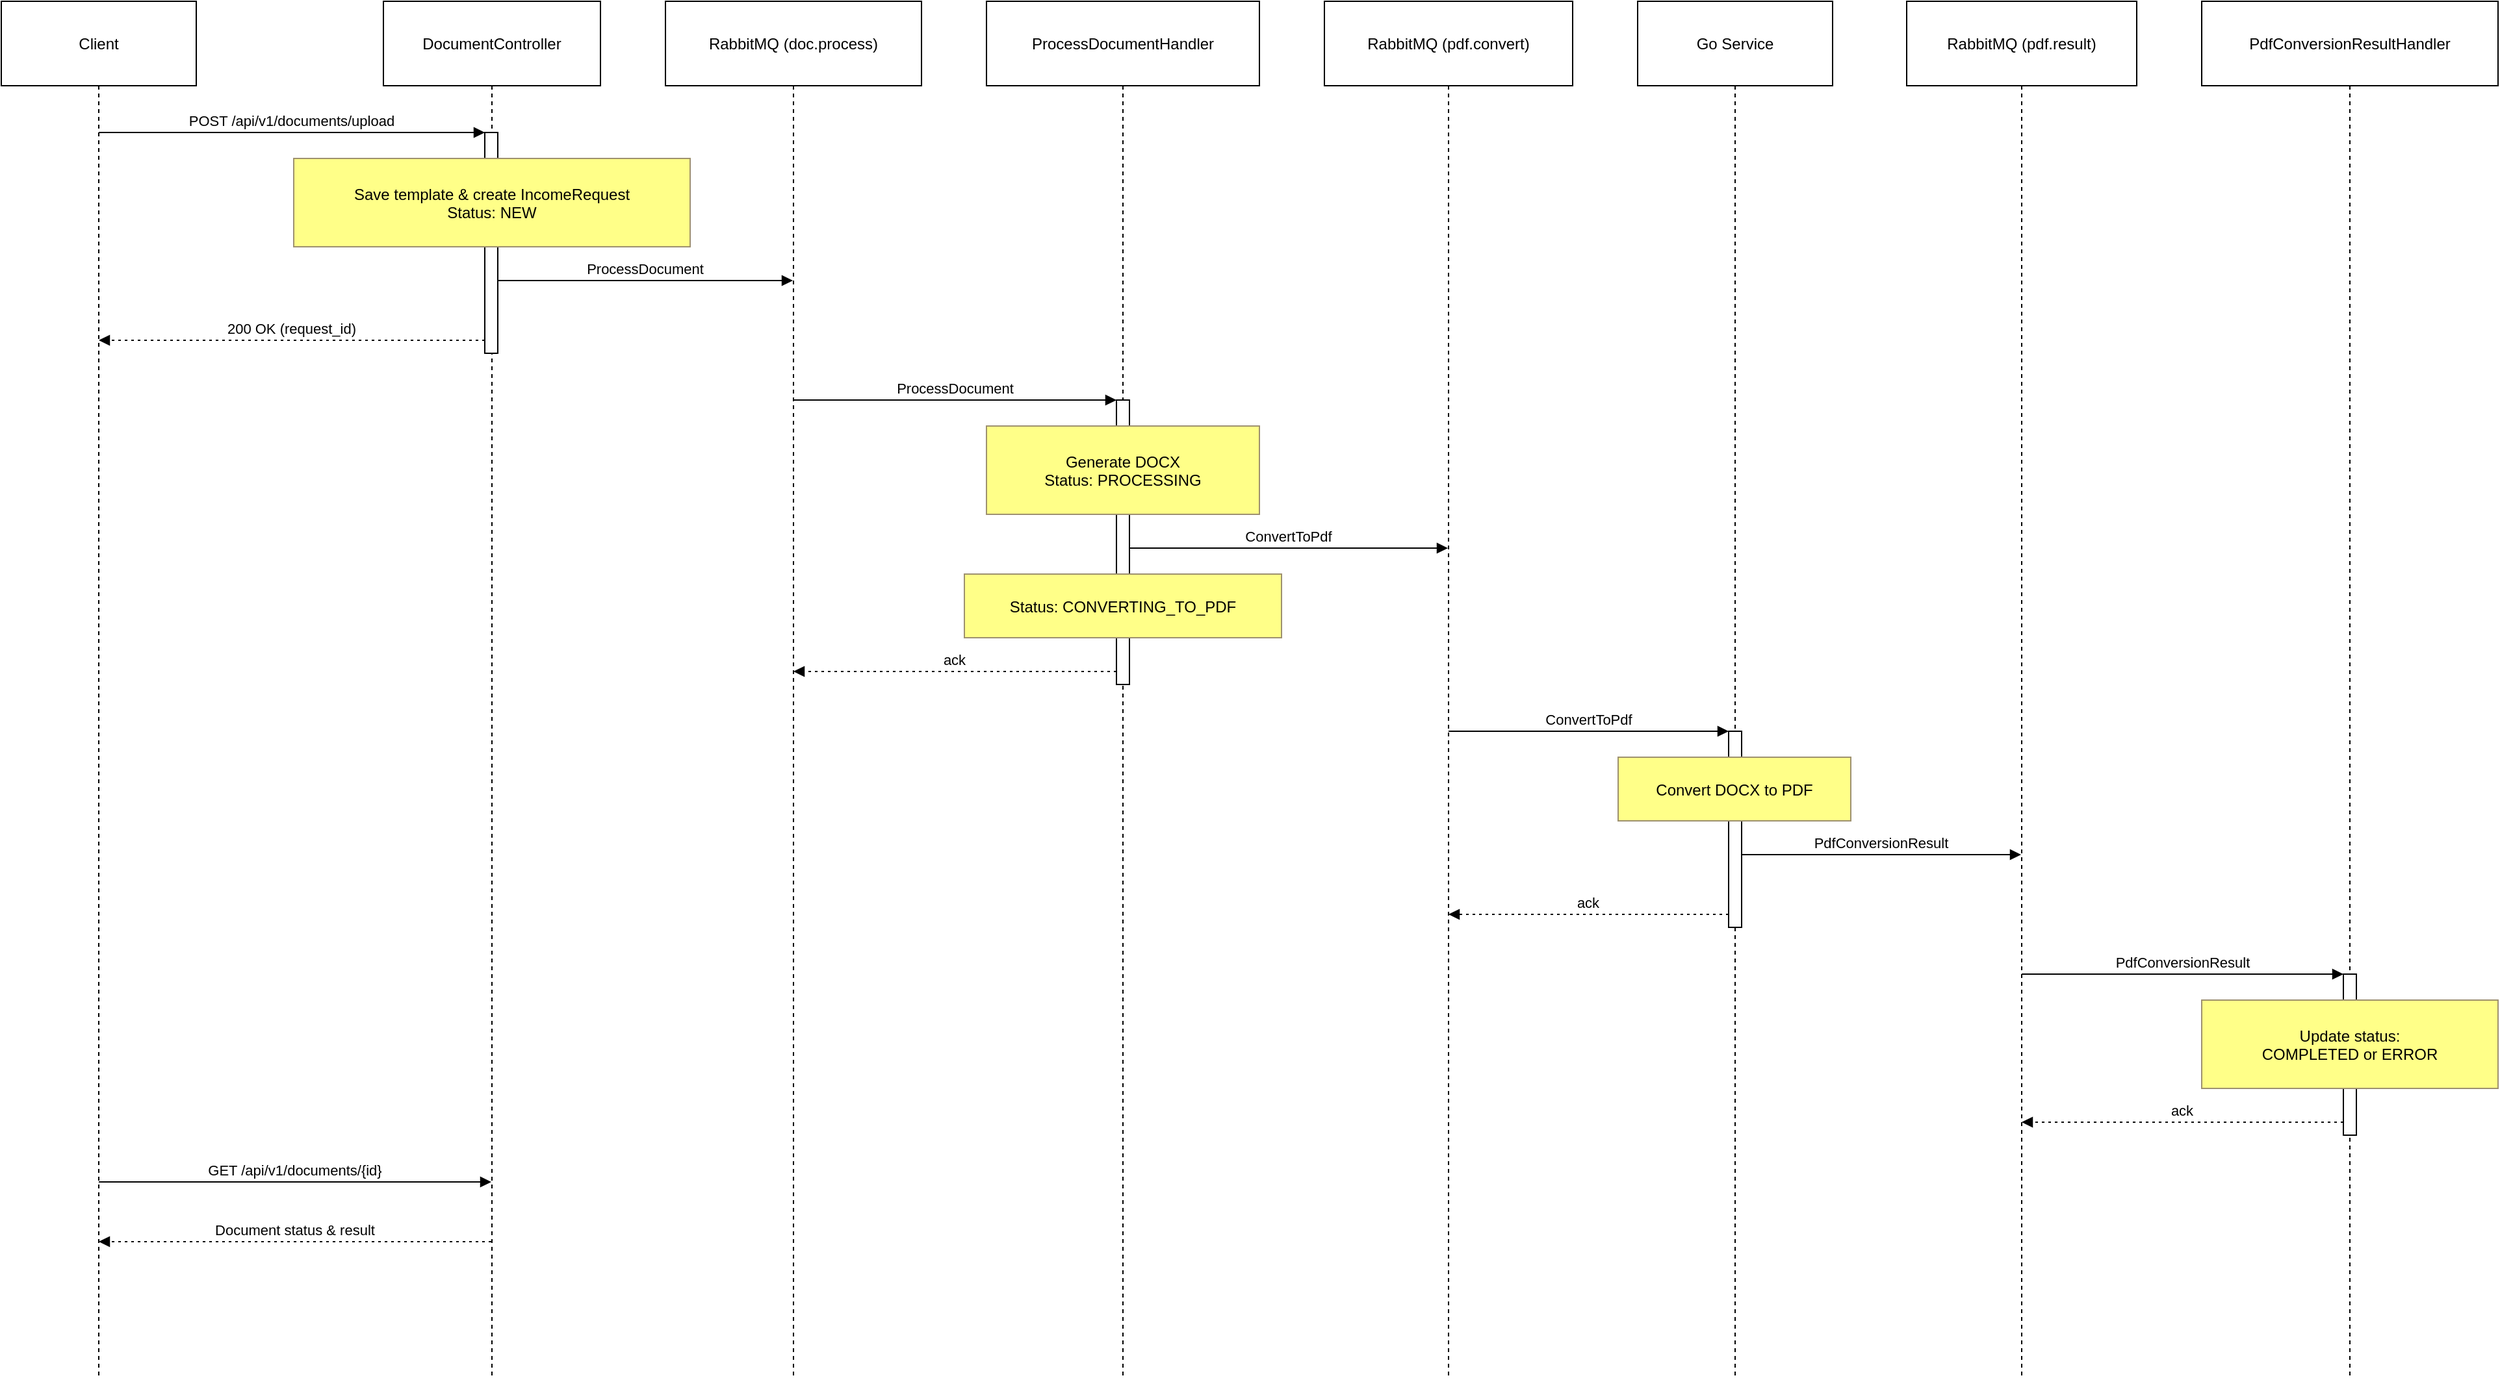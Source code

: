 <mxfile version="25.0.1">
  <diagram name="Страница — 1" id="ViEjIPU6rqY31bANfhfQ">
    <mxGraphModel dx="1434" dy="939" grid="1" gridSize="10" guides="1" tooltips="1" connect="1" arrows="1" fold="1" page="1" pageScale="1" pageWidth="827" pageHeight="1169" math="0" shadow="0">
      <root>
        <mxCell id="0" />
        <mxCell id="1" parent="0" />
        <mxCell id="n7S-86NBI-VZTEe11Bn1-1" value="Client" style="shape=umlLifeline;perimeter=lifelinePerimeter;whiteSpace=wrap;container=1;dropTarget=0;collapsible=0;recursiveResize=0;outlineConnect=0;portConstraint=eastwest;newEdgeStyle={&quot;edgeStyle&quot;:&quot;elbowEdgeStyle&quot;,&quot;elbow&quot;:&quot;vertical&quot;,&quot;curved&quot;:0,&quot;rounded&quot;:0};size=65;" vertex="1" parent="1">
          <mxGeometry x="20" y="20" width="150" height="1060" as="geometry" />
        </mxCell>
        <mxCell id="n7S-86NBI-VZTEe11Bn1-2" value="DocumentController" style="shape=umlLifeline;perimeter=lifelinePerimeter;whiteSpace=wrap;container=1;dropTarget=0;collapsible=0;recursiveResize=0;outlineConnect=0;portConstraint=eastwest;newEdgeStyle={&quot;edgeStyle&quot;:&quot;elbowEdgeStyle&quot;,&quot;elbow&quot;:&quot;vertical&quot;,&quot;curved&quot;:0,&quot;rounded&quot;:0};size=65;" vertex="1" parent="1">
          <mxGeometry x="314" y="20" width="167" height="1060" as="geometry" />
        </mxCell>
        <mxCell id="n7S-86NBI-VZTEe11Bn1-3" value="" style="points=[];perimeter=orthogonalPerimeter;outlineConnect=0;targetShapes=umlLifeline;portConstraint=eastwest;newEdgeStyle={&quot;edgeStyle&quot;:&quot;elbowEdgeStyle&quot;,&quot;elbow&quot;:&quot;vertical&quot;,&quot;curved&quot;:0,&quot;rounded&quot;:0}" vertex="1" parent="n7S-86NBI-VZTEe11Bn1-2">
          <mxGeometry x="78" y="101" width="10" height="170" as="geometry" />
        </mxCell>
        <mxCell id="n7S-86NBI-VZTEe11Bn1-4" value="RabbitMQ (doc.process)" style="shape=umlLifeline;perimeter=lifelinePerimeter;whiteSpace=wrap;container=1;dropTarget=0;collapsible=0;recursiveResize=0;outlineConnect=0;portConstraint=eastwest;newEdgeStyle={&quot;edgeStyle&quot;:&quot;elbowEdgeStyle&quot;,&quot;elbow&quot;:&quot;vertical&quot;,&quot;curved&quot;:0,&quot;rounded&quot;:0};size=65;" vertex="1" parent="1">
          <mxGeometry x="531" y="20" width="197" height="1060" as="geometry" />
        </mxCell>
        <mxCell id="n7S-86NBI-VZTEe11Bn1-5" value="ProcessDocumentHandler" style="shape=umlLifeline;perimeter=lifelinePerimeter;whiteSpace=wrap;container=1;dropTarget=0;collapsible=0;recursiveResize=0;outlineConnect=0;portConstraint=eastwest;newEdgeStyle={&quot;edgeStyle&quot;:&quot;elbowEdgeStyle&quot;,&quot;elbow&quot;:&quot;vertical&quot;,&quot;curved&quot;:0,&quot;rounded&quot;:0};size=65;" vertex="1" parent="1">
          <mxGeometry x="778" y="20" width="210" height="1060" as="geometry" />
        </mxCell>
        <mxCell id="n7S-86NBI-VZTEe11Bn1-6" value="" style="points=[];perimeter=orthogonalPerimeter;outlineConnect=0;targetShapes=umlLifeline;portConstraint=eastwest;newEdgeStyle={&quot;edgeStyle&quot;:&quot;elbowEdgeStyle&quot;,&quot;elbow&quot;:&quot;vertical&quot;,&quot;curved&quot;:0,&quot;rounded&quot;:0}" vertex="1" parent="n7S-86NBI-VZTEe11Bn1-5">
          <mxGeometry x="100" y="307" width="10" height="219" as="geometry" />
        </mxCell>
        <mxCell id="n7S-86NBI-VZTEe11Bn1-7" value="RabbitMQ (pdf.convert)" style="shape=umlLifeline;perimeter=lifelinePerimeter;whiteSpace=wrap;container=1;dropTarget=0;collapsible=0;recursiveResize=0;outlineConnect=0;portConstraint=eastwest;newEdgeStyle={&quot;edgeStyle&quot;:&quot;elbowEdgeStyle&quot;,&quot;elbow&quot;:&quot;vertical&quot;,&quot;curved&quot;:0,&quot;rounded&quot;:0};size=65;" vertex="1" parent="1">
          <mxGeometry x="1038" y="20" width="191" height="1060" as="geometry" />
        </mxCell>
        <mxCell id="n7S-86NBI-VZTEe11Bn1-8" value="Go Service" style="shape=umlLifeline;perimeter=lifelinePerimeter;whiteSpace=wrap;container=1;dropTarget=0;collapsible=0;recursiveResize=0;outlineConnect=0;portConstraint=eastwest;newEdgeStyle={&quot;edgeStyle&quot;:&quot;elbowEdgeStyle&quot;,&quot;elbow&quot;:&quot;vertical&quot;,&quot;curved&quot;:0,&quot;rounded&quot;:0};size=65;" vertex="1" parent="1">
          <mxGeometry x="1279" y="20" width="150" height="1060" as="geometry" />
        </mxCell>
        <mxCell id="n7S-86NBI-VZTEe11Bn1-9" value="" style="points=[];perimeter=orthogonalPerimeter;outlineConnect=0;targetShapes=umlLifeline;portConstraint=eastwest;newEdgeStyle={&quot;edgeStyle&quot;:&quot;elbowEdgeStyle&quot;,&quot;elbow&quot;:&quot;vertical&quot;,&quot;curved&quot;:0,&quot;rounded&quot;:0}" vertex="1" parent="n7S-86NBI-VZTEe11Bn1-8">
          <mxGeometry x="70" y="562" width="10" height="151" as="geometry" />
        </mxCell>
        <mxCell id="n7S-86NBI-VZTEe11Bn1-10" value="RabbitMQ (pdf.result)" style="shape=umlLifeline;perimeter=lifelinePerimeter;whiteSpace=wrap;container=1;dropTarget=0;collapsible=0;recursiveResize=0;outlineConnect=0;portConstraint=eastwest;newEdgeStyle={&quot;edgeStyle&quot;:&quot;elbowEdgeStyle&quot;,&quot;elbow&quot;:&quot;vertical&quot;,&quot;curved&quot;:0,&quot;rounded&quot;:0};size=65;" vertex="1" parent="1">
          <mxGeometry x="1486" y="20" width="177" height="1060" as="geometry" />
        </mxCell>
        <mxCell id="n7S-86NBI-VZTEe11Bn1-11" value="PdfConversionResultHandler" style="shape=umlLifeline;perimeter=lifelinePerimeter;whiteSpace=wrap;container=1;dropTarget=0;collapsible=0;recursiveResize=0;outlineConnect=0;portConstraint=eastwest;newEdgeStyle={&quot;edgeStyle&quot;:&quot;elbowEdgeStyle&quot;,&quot;elbow&quot;:&quot;vertical&quot;,&quot;curved&quot;:0,&quot;rounded&quot;:0};size=65;" vertex="1" parent="1">
          <mxGeometry x="1713" y="20" width="228" height="1060" as="geometry" />
        </mxCell>
        <mxCell id="n7S-86NBI-VZTEe11Bn1-12" value="" style="points=[];perimeter=orthogonalPerimeter;outlineConnect=0;targetShapes=umlLifeline;portConstraint=eastwest;newEdgeStyle={&quot;edgeStyle&quot;:&quot;elbowEdgeStyle&quot;,&quot;elbow&quot;:&quot;vertical&quot;,&quot;curved&quot;:0,&quot;rounded&quot;:0}" vertex="1" parent="n7S-86NBI-VZTEe11Bn1-11">
          <mxGeometry x="109" y="749" width="10" height="124" as="geometry" />
        </mxCell>
        <mxCell id="n7S-86NBI-VZTEe11Bn1-13" value="POST /api/v1/documents/upload" style="verticalAlign=bottom;edgeStyle=elbowEdgeStyle;elbow=vertical;curved=0;rounded=0;endArrow=block;" edge="1" parent="1" source="n7S-86NBI-VZTEe11Bn1-1" target="n7S-86NBI-VZTEe11Bn1-3">
          <mxGeometry relative="1" as="geometry">
            <Array as="points">
              <mxPoint x="253" y="121" />
            </Array>
          </mxGeometry>
        </mxCell>
        <mxCell id="n7S-86NBI-VZTEe11Bn1-14" value="ProcessDocument" style="verticalAlign=bottom;edgeStyle=elbowEdgeStyle;elbow=vertical;curved=0;rounded=0;endArrow=block;" edge="1" parent="1" source="n7S-86NBI-VZTEe11Bn1-3" target="n7S-86NBI-VZTEe11Bn1-4">
          <mxGeometry relative="1" as="geometry">
            <Array as="points">
              <mxPoint x="524" y="235" />
            </Array>
          </mxGeometry>
        </mxCell>
        <mxCell id="n7S-86NBI-VZTEe11Bn1-15" value="200 OK (request_id)" style="verticalAlign=bottom;edgeStyle=elbowEdgeStyle;elbow=vertical;curved=0;rounded=0;dashed=1;dashPattern=2 3;endArrow=block;" edge="1" parent="1" source="n7S-86NBI-VZTEe11Bn1-3" target="n7S-86NBI-VZTEe11Bn1-1">
          <mxGeometry relative="1" as="geometry">
            <Array as="points">
              <mxPoint x="256" y="281" />
            </Array>
          </mxGeometry>
        </mxCell>
        <mxCell id="n7S-86NBI-VZTEe11Bn1-16" value="ProcessDocument" style="verticalAlign=bottom;edgeStyle=elbowEdgeStyle;elbow=vertical;curved=0;rounded=0;endArrow=block;" edge="1" parent="1" source="n7S-86NBI-VZTEe11Bn1-4" target="n7S-86NBI-VZTEe11Bn1-6">
          <mxGeometry relative="1" as="geometry">
            <Array as="points">
              <mxPoint x="762" y="327" />
            </Array>
          </mxGeometry>
        </mxCell>
        <mxCell id="n7S-86NBI-VZTEe11Bn1-17" value="ConvertToPdf" style="verticalAlign=bottom;edgeStyle=elbowEdgeStyle;elbow=vertical;curved=0;rounded=0;endArrow=block;" edge="1" parent="1" source="n7S-86NBI-VZTEe11Bn1-6" target="n7S-86NBI-VZTEe11Bn1-7">
          <mxGeometry relative="1" as="geometry">
            <Array as="points">
              <mxPoint x="1018" y="441" />
            </Array>
          </mxGeometry>
        </mxCell>
        <mxCell id="n7S-86NBI-VZTEe11Bn1-18" value="ack" style="verticalAlign=bottom;edgeStyle=elbowEdgeStyle;elbow=vertical;curved=0;rounded=0;dashed=1;dashPattern=2 3;endArrow=block;" edge="1" parent="1" source="n7S-86NBI-VZTEe11Bn1-6" target="n7S-86NBI-VZTEe11Bn1-4">
          <mxGeometry relative="1" as="geometry">
            <Array as="points">
              <mxPoint x="765" y="536" />
            </Array>
          </mxGeometry>
        </mxCell>
        <mxCell id="n7S-86NBI-VZTEe11Bn1-19" value="ConvertToPdf" style="verticalAlign=bottom;edgeStyle=elbowEdgeStyle;elbow=vertical;curved=0;rounded=0;endArrow=block;" edge="1" parent="1" source="n7S-86NBI-VZTEe11Bn1-7" target="n7S-86NBI-VZTEe11Bn1-9">
          <mxGeometry relative="1" as="geometry">
            <Array as="points">
              <mxPoint x="1250" y="582" />
            </Array>
          </mxGeometry>
        </mxCell>
        <mxCell id="n7S-86NBI-VZTEe11Bn1-20" value="PdfConversionResult" style="verticalAlign=bottom;edgeStyle=elbowEdgeStyle;elbow=vertical;curved=0;rounded=0;endArrow=block;" edge="1" parent="1" source="n7S-86NBI-VZTEe11Bn1-9" target="n7S-86NBI-VZTEe11Bn1-10">
          <mxGeometry relative="1" as="geometry">
            <Array as="points">
              <mxPoint x="1475" y="677" />
            </Array>
          </mxGeometry>
        </mxCell>
        <mxCell id="n7S-86NBI-VZTEe11Bn1-21" value="ack" style="verticalAlign=bottom;edgeStyle=elbowEdgeStyle;elbow=vertical;curved=0;rounded=0;dashed=1;dashPattern=2 3;endArrow=block;" edge="1" parent="1" source="n7S-86NBI-VZTEe11Bn1-9" target="n7S-86NBI-VZTEe11Bn1-7">
          <mxGeometry relative="1" as="geometry">
            <Array as="points">
              <mxPoint x="1253" y="723" />
            </Array>
          </mxGeometry>
        </mxCell>
        <mxCell id="n7S-86NBI-VZTEe11Bn1-22" value="PdfConversionResult" style="verticalAlign=bottom;edgeStyle=elbowEdgeStyle;elbow=vertical;curved=0;rounded=0;endArrow=block;" edge="1" parent="1" source="n7S-86NBI-VZTEe11Bn1-10" target="n7S-86NBI-VZTEe11Bn1-12">
          <mxGeometry relative="1" as="geometry">
            <Array as="points">
              <mxPoint x="1707" y="769" />
            </Array>
          </mxGeometry>
        </mxCell>
        <mxCell id="n7S-86NBI-VZTEe11Bn1-23" value="ack" style="verticalAlign=bottom;edgeStyle=elbowEdgeStyle;elbow=vertical;curved=0;rounded=0;dashed=1;dashPattern=2 3;endArrow=block;" edge="1" parent="1" source="n7S-86NBI-VZTEe11Bn1-12" target="n7S-86NBI-VZTEe11Bn1-10">
          <mxGeometry relative="1" as="geometry">
            <Array as="points">
              <mxPoint x="1710" y="883" />
            </Array>
          </mxGeometry>
        </mxCell>
        <mxCell id="n7S-86NBI-VZTEe11Bn1-24" value="GET /api/v1/documents/{id}" style="verticalAlign=bottom;edgeStyle=elbowEdgeStyle;elbow=vertical;curved=0;rounded=0;endArrow=block;" edge="1" parent="1" source="n7S-86NBI-VZTEe11Bn1-1" target="n7S-86NBI-VZTEe11Bn1-2">
          <mxGeometry relative="1" as="geometry">
            <Array as="points">
              <mxPoint x="255" y="929" />
            </Array>
          </mxGeometry>
        </mxCell>
        <mxCell id="n7S-86NBI-VZTEe11Bn1-25" value="Document status &amp; result" style="verticalAlign=bottom;edgeStyle=elbowEdgeStyle;elbow=vertical;curved=0;rounded=0;dashed=1;dashPattern=2 3;endArrow=block;" edge="1" parent="1" source="n7S-86NBI-VZTEe11Bn1-2" target="n7S-86NBI-VZTEe11Bn1-1">
          <mxGeometry relative="1" as="geometry">
            <Array as="points">
              <mxPoint x="258" y="975" />
            </Array>
          </mxGeometry>
        </mxCell>
        <mxCell id="n7S-86NBI-VZTEe11Bn1-26" value="Save template &amp; create IncomeRequest&#xa;Status: NEW" style="fillColor=#ffff88;strokeColor=#9E916F;" vertex="1" parent="1">
          <mxGeometry x="245" y="141" width="305" height="68" as="geometry" />
        </mxCell>
        <mxCell id="n7S-86NBI-VZTEe11Bn1-27" value="Generate DOCX&#xa;Status: PROCESSING" style="fillColor=#ffff88;strokeColor=#9E916F;" vertex="1" parent="1">
          <mxGeometry x="778" y="347" width="210" height="68" as="geometry" />
        </mxCell>
        <mxCell id="n7S-86NBI-VZTEe11Bn1-28" value="Status: CONVERTING_TO_PDF" style="fillColor=#ffff88;strokeColor=#9E916F;" vertex="1" parent="1">
          <mxGeometry x="761" y="461" width="244" height="49" as="geometry" />
        </mxCell>
        <mxCell id="n7S-86NBI-VZTEe11Bn1-29" value="Convert DOCX to PDF" style="fillColor=#ffff88;strokeColor=#9E916F;" vertex="1" parent="1">
          <mxGeometry x="1264" y="602" width="179" height="49" as="geometry" />
        </mxCell>
        <mxCell id="n7S-86NBI-VZTEe11Bn1-30" value="Update status:&#xa;COMPLETED or ERROR" style="fillColor=#ffff88;strokeColor=#9E916F;" vertex="1" parent="1">
          <mxGeometry x="1713" y="789" width="228" height="68" as="geometry" />
        </mxCell>
      </root>
    </mxGraphModel>
  </diagram>
</mxfile>
